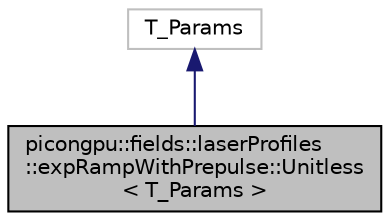 digraph "picongpu::fields::laserProfiles::expRampWithPrepulse::Unitless&lt; T_Params &gt;"
{
 // LATEX_PDF_SIZE
  edge [fontname="Helvetica",fontsize="10",labelfontname="Helvetica",labelfontsize="10"];
  node [fontname="Helvetica",fontsize="10",shape=record];
  Node1 [label="picongpu::fields::laserProfiles\l::expRampWithPrepulse::Unitless\l\< T_Params \>",height=0.2,width=0.4,color="black", fillcolor="grey75", style="filled", fontcolor="black",tooltip=" "];
  Node2 -> Node1 [dir="back",color="midnightblue",fontsize="10",style="solid",fontname="Helvetica"];
  Node2 [label="T_Params",height=0.2,width=0.4,color="grey75", fillcolor="white", style="filled",tooltip=" "];
}
